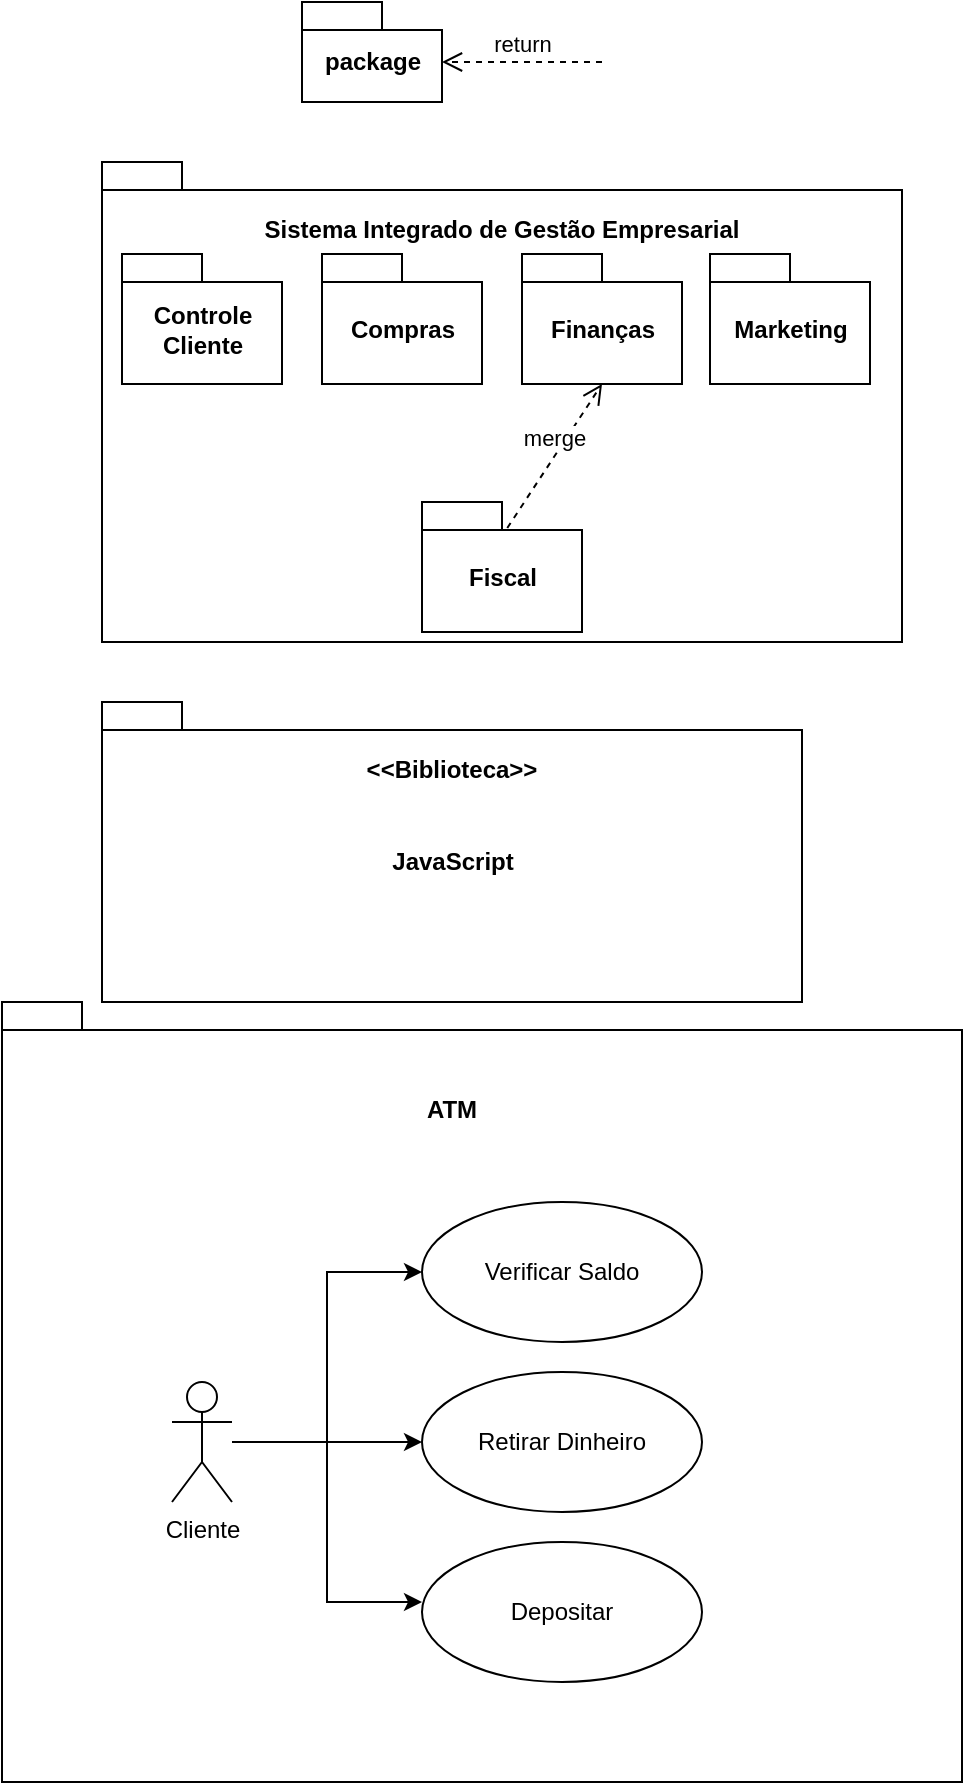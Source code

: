 <mxfile version="14.4.3" type="device"><diagram id="tk9I1YT4stI0V7Twzvds" name="Página-1"><mxGraphModel dx="540" dy="273" grid="1" gridSize="10" guides="1" tooltips="1" connect="1" arrows="1" fold="1" page="1" pageScale="1" pageWidth="827" pageHeight="1169" math="0" shadow="0"><root><mxCell id="0"/><mxCell id="1" parent="0"/><mxCell id="JlEXs4Fvd2-ABbhB9kAz-1" value="package" style="shape=folder;fontStyle=1;spacingTop=10;tabWidth=40;tabHeight=14;tabPosition=left;html=1;" vertex="1" parent="1"><mxGeometry x="210" y="130" width="70" height="50" as="geometry"/></mxCell><mxCell id="JlEXs4Fvd2-ABbhB9kAz-2" value="return" style="html=1;verticalAlign=bottom;endArrow=open;dashed=1;endSize=8;" edge="1" parent="1"><mxGeometry relative="1" as="geometry"><mxPoint x="360" y="160" as="sourcePoint"/><mxPoint x="280" y="160" as="targetPoint"/></mxGeometry></mxCell><mxCell id="JlEXs4Fvd2-ABbhB9kAz-3" value="" style="shape=folder;fontStyle=1;spacingTop=10;tabWidth=40;tabHeight=14;tabPosition=left;html=1;" vertex="1" parent="1"><mxGeometry x="110" y="210" width="400" height="240" as="geometry"/></mxCell><mxCell id="JlEXs4Fvd2-ABbhB9kAz-4" value="Sistema Integrado de Gestão Empresarial" style="text;align=center;fontStyle=1;verticalAlign=middle;spacingLeft=3;spacingRight=3;strokeColor=none;rotatable=0;points=[[0,0.5],[1,0.5]];portConstraint=eastwest;" vertex="1" parent="1"><mxGeometry x="270" y="230" width="80" height="26" as="geometry"/></mxCell><mxCell id="JlEXs4Fvd2-ABbhB9kAz-5" value="Compras" style="shape=folder;fontStyle=1;spacingTop=10;tabWidth=40;tabHeight=14;tabPosition=left;html=1;" vertex="1" parent="1"><mxGeometry x="220" y="256" width="80" height="65" as="geometry"/></mxCell><mxCell id="JlEXs4Fvd2-ABbhB9kAz-8" value="Finanças" style="shape=folder;fontStyle=1;spacingTop=10;tabWidth=40;tabHeight=14;tabPosition=left;html=1;" vertex="1" parent="1"><mxGeometry x="320" y="256" width="80" height="65" as="geometry"/></mxCell><mxCell id="JlEXs4Fvd2-ABbhB9kAz-9" value="Marketing" style="shape=folder;fontStyle=1;spacingTop=10;tabWidth=40;tabHeight=14;tabPosition=left;html=1;" vertex="1" parent="1"><mxGeometry x="414" y="256" width="80" height="65" as="geometry"/></mxCell><mxCell id="JlEXs4Fvd2-ABbhB9kAz-11" value="JavaScript" style="shape=folder;fontStyle=1;spacingTop=10;tabWidth=40;tabHeight=14;tabPosition=left;html=1;" vertex="1" parent="1"><mxGeometry x="110" y="480" width="350" height="150" as="geometry"/></mxCell><mxCell id="JlEXs4Fvd2-ABbhB9kAz-12" value="&lt;&lt;Biblioteca&gt;&gt;" style="text;align=center;fontStyle=1;verticalAlign=middle;spacingLeft=3;spacingRight=3;strokeColor=none;rotatable=0;points=[[0,0.5],[1,0.5]];portConstraint=eastwest;" vertex="1" parent="1"><mxGeometry x="245" y="500" width="80" height="26" as="geometry"/></mxCell><mxCell id="JlEXs4Fvd2-ABbhB9kAz-16" value="" style="shape=folder;fontStyle=1;spacingTop=10;tabWidth=40;tabHeight=14;tabPosition=left;html=1;" vertex="1" parent="1"><mxGeometry x="60" y="630" width="480" height="390" as="geometry"/></mxCell><mxCell id="JlEXs4Fvd2-ABbhB9kAz-17" value="ATM" style="text;align=center;fontStyle=1;verticalAlign=middle;spacingLeft=3;spacingRight=3;strokeColor=none;rotatable=0;points=[[0,0.5],[1,0.5]];portConstraint=eastwest;" vertex="1" parent="1"><mxGeometry x="245" y="670" width="80" height="26" as="geometry"/></mxCell><mxCell id="JlEXs4Fvd2-ABbhB9kAz-25" style="edgeStyle=orthogonalEdgeStyle;rounded=0;orthogonalLoop=1;jettySize=auto;html=1;entryX=0;entryY=0.5;entryDx=0;entryDy=0;" edge="1" parent="1" source="JlEXs4Fvd2-ABbhB9kAz-21" target="JlEXs4Fvd2-ABbhB9kAz-24"><mxGeometry relative="1" as="geometry"/></mxCell><mxCell id="JlEXs4Fvd2-ABbhB9kAz-26" style="edgeStyle=orthogonalEdgeStyle;rounded=0;orthogonalLoop=1;jettySize=auto;html=1;" edge="1" parent="1" source="JlEXs4Fvd2-ABbhB9kAz-21" target="JlEXs4Fvd2-ABbhB9kAz-22"><mxGeometry relative="1" as="geometry"/></mxCell><mxCell id="JlEXs4Fvd2-ABbhB9kAz-27" style="edgeStyle=orthogonalEdgeStyle;rounded=0;orthogonalLoop=1;jettySize=auto;html=1;entryX=0;entryY=0.429;entryDx=0;entryDy=0;entryPerimeter=0;" edge="1" parent="1" source="JlEXs4Fvd2-ABbhB9kAz-21" target="JlEXs4Fvd2-ABbhB9kAz-23"><mxGeometry relative="1" as="geometry"/></mxCell><mxCell id="JlEXs4Fvd2-ABbhB9kAz-21" value="Cliente" style="shape=umlActor;verticalLabelPosition=bottom;verticalAlign=top;html=1;" vertex="1" parent="1"><mxGeometry x="145" y="820" width="30" height="60" as="geometry"/></mxCell><mxCell id="JlEXs4Fvd2-ABbhB9kAz-22" value="Retirar Dinheiro" style="ellipse;whiteSpace=wrap;html=1;" vertex="1" parent="1"><mxGeometry x="270" y="815" width="140" height="70" as="geometry"/></mxCell><mxCell id="JlEXs4Fvd2-ABbhB9kAz-23" value="Depositar" style="ellipse;whiteSpace=wrap;html=1;" vertex="1" parent="1"><mxGeometry x="270" y="900" width="140" height="70" as="geometry"/></mxCell><mxCell id="JlEXs4Fvd2-ABbhB9kAz-24" value="Verificar Saldo" style="ellipse;whiteSpace=wrap;html=1;" vertex="1" parent="1"><mxGeometry x="270" y="730" width="140" height="70" as="geometry"/></mxCell><mxCell id="JlEXs4Fvd2-ABbhB9kAz-28" value="Fiscal" style="shape=folder;fontStyle=1;spacingTop=10;tabWidth=40;tabHeight=14;tabPosition=left;html=1;" vertex="1" parent="1"><mxGeometry x="270" y="380" width="80" height="65" as="geometry"/></mxCell><mxCell id="JlEXs4Fvd2-ABbhB9kAz-29" value="Controle &lt;br&gt;Cliente" style="shape=folder;fontStyle=1;spacingTop=10;tabWidth=40;tabHeight=14;tabPosition=left;html=1;" vertex="1" parent="1"><mxGeometry x="120" y="256" width="80" height="65" as="geometry"/></mxCell><mxCell id="JlEXs4Fvd2-ABbhB9kAz-30" value="merge" style="html=1;verticalAlign=bottom;endArrow=open;dashed=1;endSize=8;exitX=0.533;exitY=0.2;exitDx=0;exitDy=0;exitPerimeter=0;entryX=0.5;entryY=1;entryDx=0;entryDy=0;entryPerimeter=0;" edge="1" parent="1" source="JlEXs4Fvd2-ABbhB9kAz-28" target="JlEXs4Fvd2-ABbhB9kAz-8"><mxGeometry relative="1" as="geometry"><mxPoint x="360" y="340" as="sourcePoint"/><mxPoint x="280" y="340" as="targetPoint"/></mxGeometry></mxCell></root></mxGraphModel></diagram></mxfile>